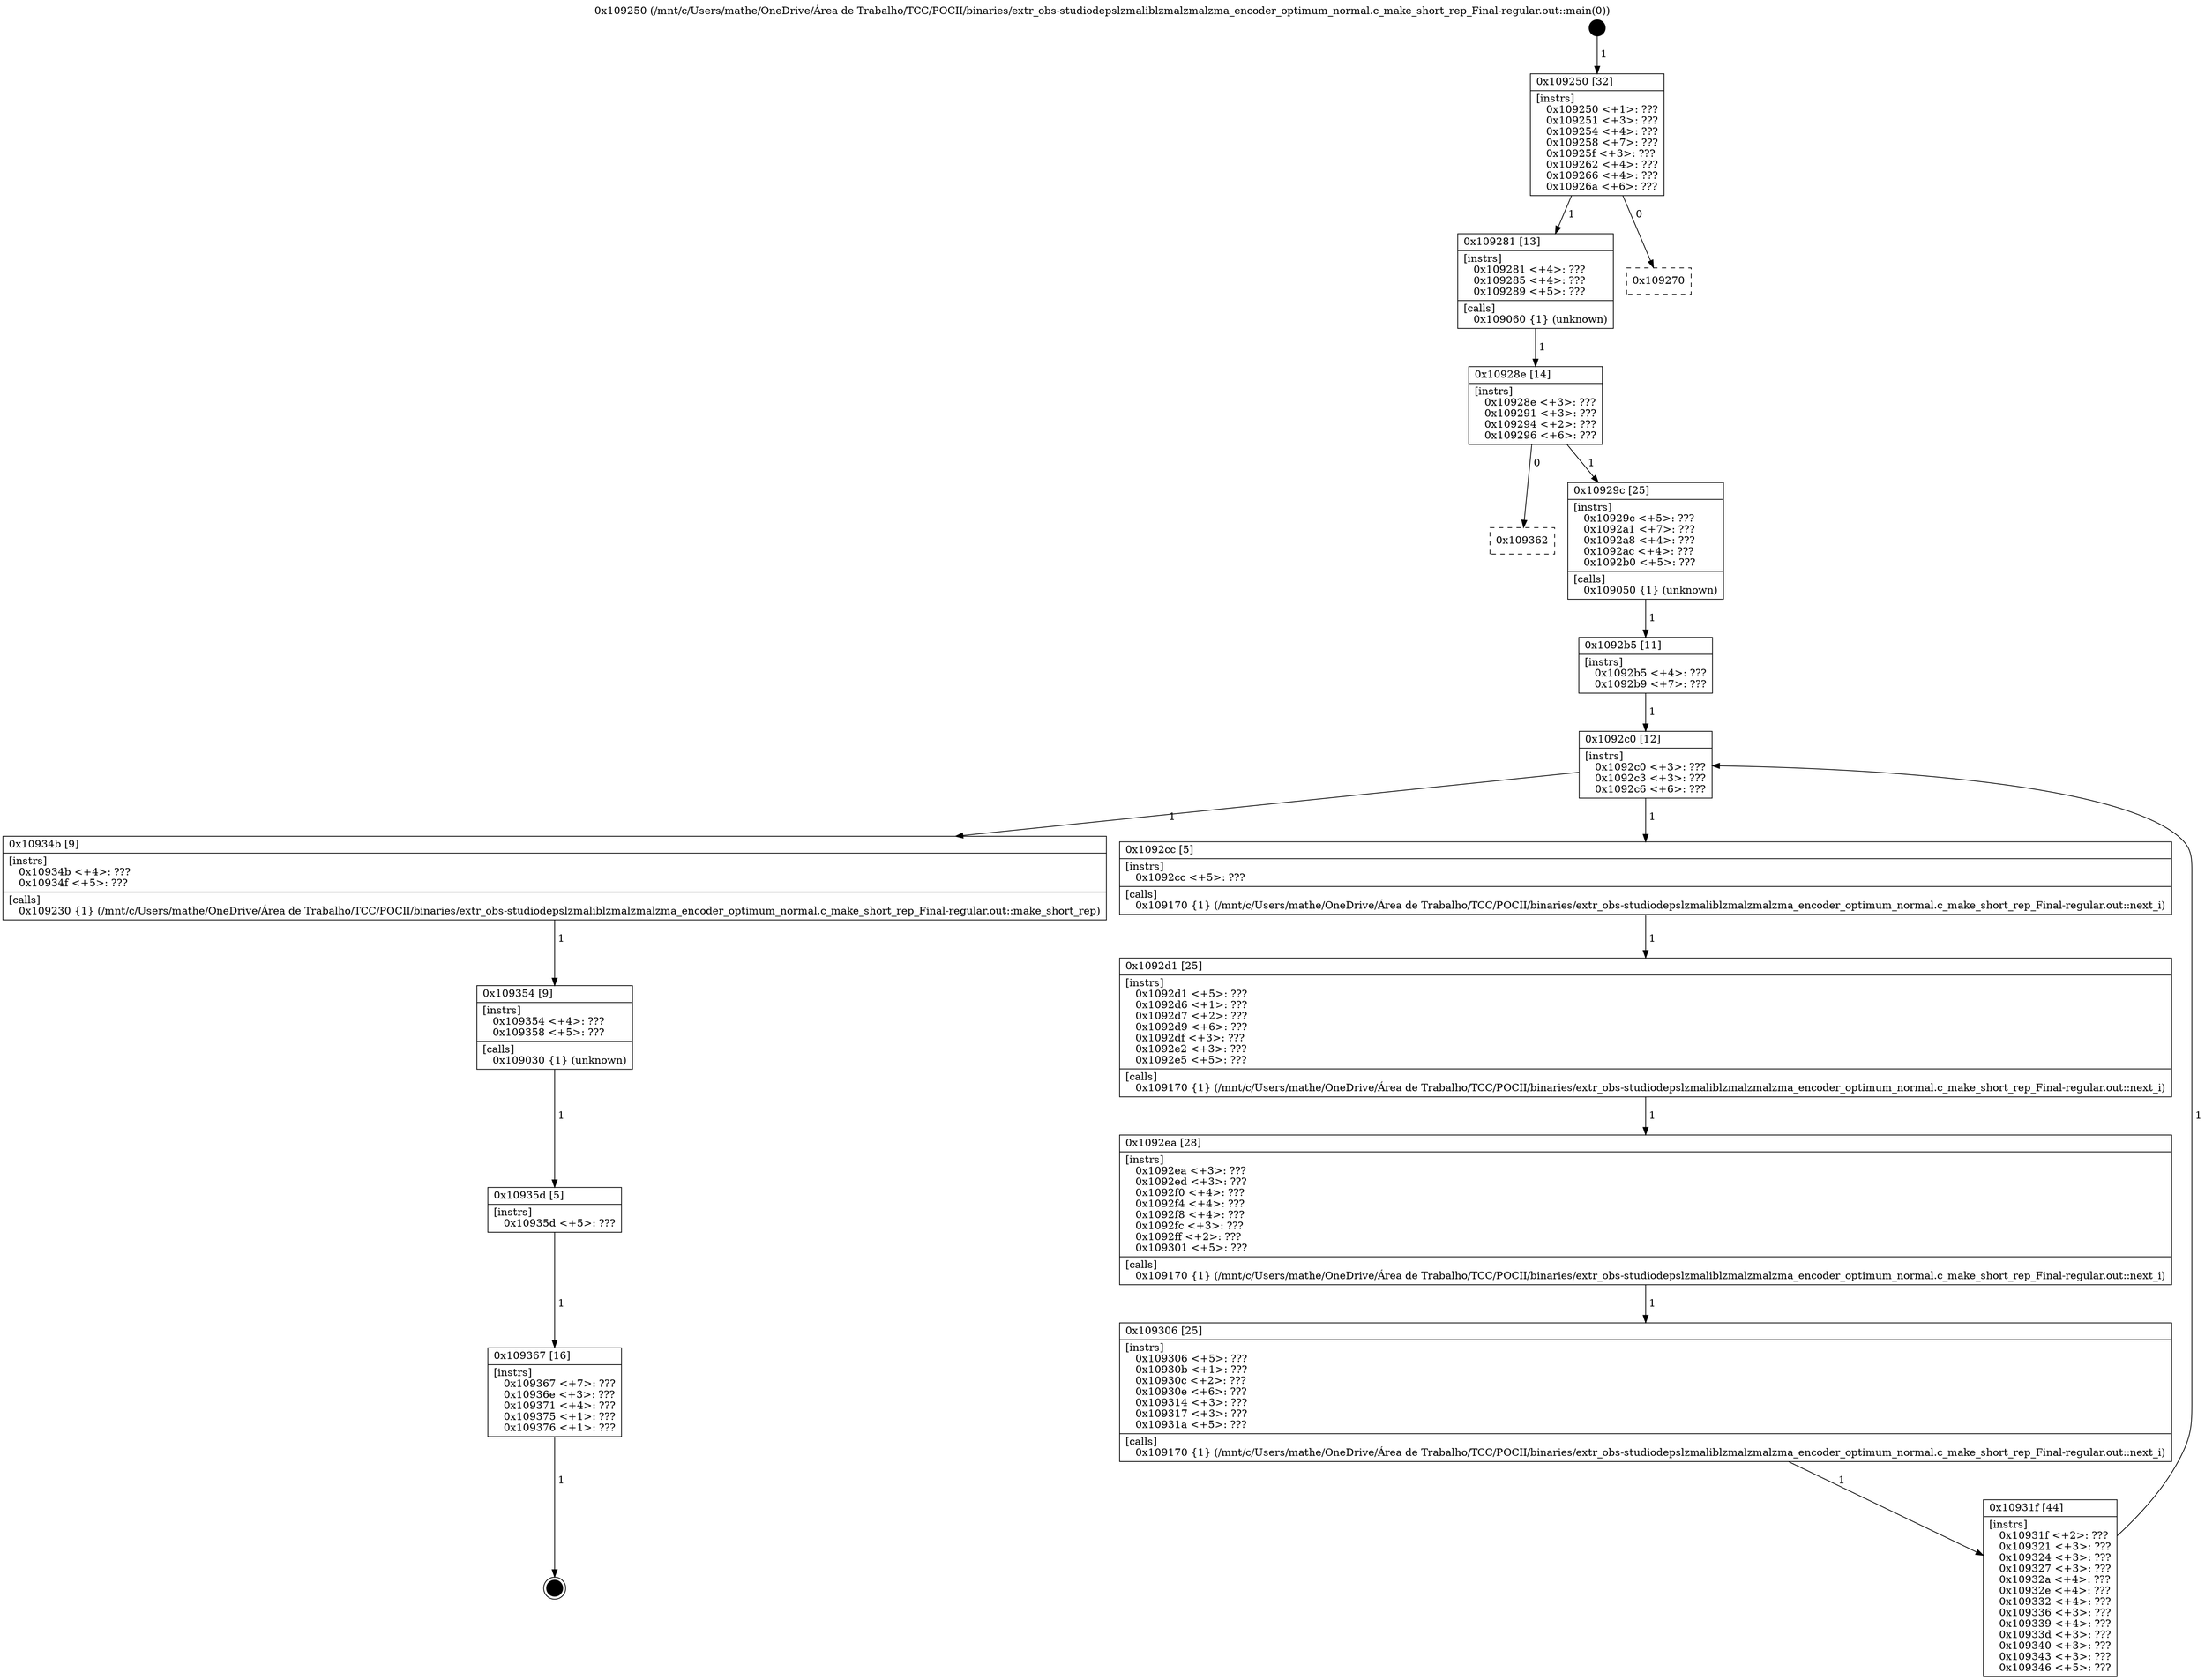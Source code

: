 digraph "0x109250" {
  label = "0x109250 (/mnt/c/Users/mathe/OneDrive/Área de Trabalho/TCC/POCII/binaries/extr_obs-studiodepslzmaliblzmalzmalzma_encoder_optimum_normal.c_make_short_rep_Final-regular.out::main(0))"
  labelloc = "t"
  node[shape=record]

  Entry [label="",width=0.3,height=0.3,shape=circle,fillcolor=black,style=filled]
  "0x109250" [label="{
     0x109250 [32]\l
     | [instrs]\l
     &nbsp;&nbsp;0x109250 \<+1\>: ???\l
     &nbsp;&nbsp;0x109251 \<+3\>: ???\l
     &nbsp;&nbsp;0x109254 \<+4\>: ???\l
     &nbsp;&nbsp;0x109258 \<+7\>: ???\l
     &nbsp;&nbsp;0x10925f \<+3\>: ???\l
     &nbsp;&nbsp;0x109262 \<+4\>: ???\l
     &nbsp;&nbsp;0x109266 \<+4\>: ???\l
     &nbsp;&nbsp;0x10926a \<+6\>: ???\l
  }"]
  "0x109281" [label="{
     0x109281 [13]\l
     | [instrs]\l
     &nbsp;&nbsp;0x109281 \<+4\>: ???\l
     &nbsp;&nbsp;0x109285 \<+4\>: ???\l
     &nbsp;&nbsp;0x109289 \<+5\>: ???\l
     | [calls]\l
     &nbsp;&nbsp;0x109060 \{1\} (unknown)\l
  }"]
  "0x109270" [label="{
     0x109270\l
  }", style=dashed]
  "0x10928e" [label="{
     0x10928e [14]\l
     | [instrs]\l
     &nbsp;&nbsp;0x10928e \<+3\>: ???\l
     &nbsp;&nbsp;0x109291 \<+3\>: ???\l
     &nbsp;&nbsp;0x109294 \<+2\>: ???\l
     &nbsp;&nbsp;0x109296 \<+6\>: ???\l
  }"]
  "0x109362" [label="{
     0x109362\l
  }", style=dashed]
  "0x10929c" [label="{
     0x10929c [25]\l
     | [instrs]\l
     &nbsp;&nbsp;0x10929c \<+5\>: ???\l
     &nbsp;&nbsp;0x1092a1 \<+7\>: ???\l
     &nbsp;&nbsp;0x1092a8 \<+4\>: ???\l
     &nbsp;&nbsp;0x1092ac \<+4\>: ???\l
     &nbsp;&nbsp;0x1092b0 \<+5\>: ???\l
     | [calls]\l
     &nbsp;&nbsp;0x109050 \{1\} (unknown)\l
  }"]
  Exit [label="",width=0.3,height=0.3,shape=circle,fillcolor=black,style=filled,peripheries=2]
  "0x1092c0" [label="{
     0x1092c0 [12]\l
     | [instrs]\l
     &nbsp;&nbsp;0x1092c0 \<+3\>: ???\l
     &nbsp;&nbsp;0x1092c3 \<+3\>: ???\l
     &nbsp;&nbsp;0x1092c6 \<+6\>: ???\l
  }"]
  "0x10934b" [label="{
     0x10934b [9]\l
     | [instrs]\l
     &nbsp;&nbsp;0x10934b \<+4\>: ???\l
     &nbsp;&nbsp;0x10934f \<+5\>: ???\l
     | [calls]\l
     &nbsp;&nbsp;0x109230 \{1\} (/mnt/c/Users/mathe/OneDrive/Área de Trabalho/TCC/POCII/binaries/extr_obs-studiodepslzmaliblzmalzmalzma_encoder_optimum_normal.c_make_short_rep_Final-regular.out::make_short_rep)\l
  }"]
  "0x1092cc" [label="{
     0x1092cc [5]\l
     | [instrs]\l
     &nbsp;&nbsp;0x1092cc \<+5\>: ???\l
     | [calls]\l
     &nbsp;&nbsp;0x109170 \{1\} (/mnt/c/Users/mathe/OneDrive/Área de Trabalho/TCC/POCII/binaries/extr_obs-studiodepslzmaliblzmalzmalzma_encoder_optimum_normal.c_make_short_rep_Final-regular.out::next_i)\l
  }"]
  "0x1092d1" [label="{
     0x1092d1 [25]\l
     | [instrs]\l
     &nbsp;&nbsp;0x1092d1 \<+5\>: ???\l
     &nbsp;&nbsp;0x1092d6 \<+1\>: ???\l
     &nbsp;&nbsp;0x1092d7 \<+2\>: ???\l
     &nbsp;&nbsp;0x1092d9 \<+6\>: ???\l
     &nbsp;&nbsp;0x1092df \<+3\>: ???\l
     &nbsp;&nbsp;0x1092e2 \<+3\>: ???\l
     &nbsp;&nbsp;0x1092e5 \<+5\>: ???\l
     | [calls]\l
     &nbsp;&nbsp;0x109170 \{1\} (/mnt/c/Users/mathe/OneDrive/Área de Trabalho/TCC/POCII/binaries/extr_obs-studiodepslzmaliblzmalzmalzma_encoder_optimum_normal.c_make_short_rep_Final-regular.out::next_i)\l
  }"]
  "0x1092ea" [label="{
     0x1092ea [28]\l
     | [instrs]\l
     &nbsp;&nbsp;0x1092ea \<+3\>: ???\l
     &nbsp;&nbsp;0x1092ed \<+3\>: ???\l
     &nbsp;&nbsp;0x1092f0 \<+4\>: ???\l
     &nbsp;&nbsp;0x1092f4 \<+4\>: ???\l
     &nbsp;&nbsp;0x1092f8 \<+4\>: ???\l
     &nbsp;&nbsp;0x1092fc \<+3\>: ???\l
     &nbsp;&nbsp;0x1092ff \<+2\>: ???\l
     &nbsp;&nbsp;0x109301 \<+5\>: ???\l
     | [calls]\l
     &nbsp;&nbsp;0x109170 \{1\} (/mnt/c/Users/mathe/OneDrive/Área de Trabalho/TCC/POCII/binaries/extr_obs-studiodepslzmaliblzmalzmalzma_encoder_optimum_normal.c_make_short_rep_Final-regular.out::next_i)\l
  }"]
  "0x109306" [label="{
     0x109306 [25]\l
     | [instrs]\l
     &nbsp;&nbsp;0x109306 \<+5\>: ???\l
     &nbsp;&nbsp;0x10930b \<+1\>: ???\l
     &nbsp;&nbsp;0x10930c \<+2\>: ???\l
     &nbsp;&nbsp;0x10930e \<+6\>: ???\l
     &nbsp;&nbsp;0x109314 \<+3\>: ???\l
     &nbsp;&nbsp;0x109317 \<+3\>: ???\l
     &nbsp;&nbsp;0x10931a \<+5\>: ???\l
     | [calls]\l
     &nbsp;&nbsp;0x109170 \{1\} (/mnt/c/Users/mathe/OneDrive/Área de Trabalho/TCC/POCII/binaries/extr_obs-studiodepslzmaliblzmalzmalzma_encoder_optimum_normal.c_make_short_rep_Final-regular.out::next_i)\l
  }"]
  "0x10931f" [label="{
     0x10931f [44]\l
     | [instrs]\l
     &nbsp;&nbsp;0x10931f \<+2\>: ???\l
     &nbsp;&nbsp;0x109321 \<+3\>: ???\l
     &nbsp;&nbsp;0x109324 \<+3\>: ???\l
     &nbsp;&nbsp;0x109327 \<+3\>: ???\l
     &nbsp;&nbsp;0x10932a \<+4\>: ???\l
     &nbsp;&nbsp;0x10932e \<+4\>: ???\l
     &nbsp;&nbsp;0x109332 \<+4\>: ???\l
     &nbsp;&nbsp;0x109336 \<+3\>: ???\l
     &nbsp;&nbsp;0x109339 \<+4\>: ???\l
     &nbsp;&nbsp;0x10933d \<+3\>: ???\l
     &nbsp;&nbsp;0x109340 \<+3\>: ???\l
     &nbsp;&nbsp;0x109343 \<+3\>: ???\l
     &nbsp;&nbsp;0x109346 \<+5\>: ???\l
  }"]
  "0x1092b5" [label="{
     0x1092b5 [11]\l
     | [instrs]\l
     &nbsp;&nbsp;0x1092b5 \<+4\>: ???\l
     &nbsp;&nbsp;0x1092b9 \<+7\>: ???\l
  }"]
  "0x109354" [label="{
     0x109354 [9]\l
     | [instrs]\l
     &nbsp;&nbsp;0x109354 \<+4\>: ???\l
     &nbsp;&nbsp;0x109358 \<+5\>: ???\l
     | [calls]\l
     &nbsp;&nbsp;0x109030 \{1\} (unknown)\l
  }"]
  "0x10935d" [label="{
     0x10935d [5]\l
     | [instrs]\l
     &nbsp;&nbsp;0x10935d \<+5\>: ???\l
  }"]
  "0x109367" [label="{
     0x109367 [16]\l
     | [instrs]\l
     &nbsp;&nbsp;0x109367 \<+7\>: ???\l
     &nbsp;&nbsp;0x10936e \<+3\>: ???\l
     &nbsp;&nbsp;0x109371 \<+4\>: ???\l
     &nbsp;&nbsp;0x109375 \<+1\>: ???\l
     &nbsp;&nbsp;0x109376 \<+1\>: ???\l
  }"]
  Entry -> "0x109250" [label=" 1"]
  "0x109250" -> "0x109281" [label=" 1"]
  "0x109250" -> "0x109270" [label=" 0"]
  "0x109281" -> "0x10928e" [label=" 1"]
  "0x10928e" -> "0x109362" [label=" 0"]
  "0x10928e" -> "0x10929c" [label=" 1"]
  "0x109367" -> Exit [label=" 1"]
  "0x10929c" -> "0x1092b5" [label=" 1"]
  "0x1092c0" -> "0x10934b" [label=" 1"]
  "0x1092c0" -> "0x1092cc" [label=" 1"]
  "0x1092cc" -> "0x1092d1" [label=" 1"]
  "0x1092d1" -> "0x1092ea" [label=" 1"]
  "0x1092ea" -> "0x109306" [label=" 1"]
  "0x109306" -> "0x10931f" [label=" 1"]
  "0x1092b5" -> "0x1092c0" [label=" 1"]
  "0x10931f" -> "0x1092c0" [label=" 1"]
  "0x10934b" -> "0x109354" [label=" 1"]
  "0x109354" -> "0x10935d" [label=" 1"]
  "0x10935d" -> "0x109367" [label=" 1"]
}
